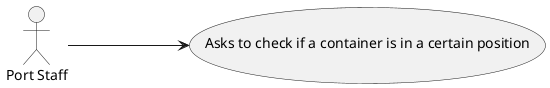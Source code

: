 @startuml
'https://plantuml.com/use-case-diagram

left to right direction

:Port Staff: as TM
(Asks to check if a container is in a certain position) as (Use)

TM ---> (Use)
@enduml